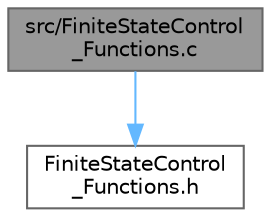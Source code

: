 digraph "src/FiniteStateControl_Functions.c"
{
 // LATEX_PDF_SIZE
  bgcolor="transparent";
  edge [fontname=Helvetica,fontsize=10,labelfontname=Helvetica,labelfontsize=10];
  node [fontname=Helvetica,fontsize=10,shape=box,height=0.2,width=0.4];
  Node1 [label="src/FiniteStateControl\l_Functions.c",height=0.2,width=0.4,color="gray40", fillcolor="grey60", style="filled", fontcolor="black",tooltip=" "];
  Node1 -> Node2 [color="steelblue1",style="solid"];
  Node2 [label="FiniteStateControl\l_Functions.h",height=0.2,width=0.4,color="grey40", fillcolor="white", style="filled",URL="$_finite_state_control___functions_8h.html",tooltip=" "];
}
